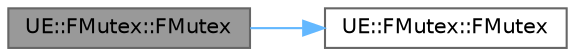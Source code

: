 digraph "UE::FMutex::FMutex"
{
 // INTERACTIVE_SVG=YES
 // LATEX_PDF_SIZE
  bgcolor="transparent";
  edge [fontname=Helvetica,fontsize=10,labelfontname=Helvetica,labelfontsize=10];
  node [fontname=Helvetica,fontsize=10,shape=box,height=0.2,width=0.4];
  rankdir="LR";
  Node1 [id="Node000001",label="UE::FMutex::FMutex",height=0.2,width=0.4,color="gray40", fillcolor="grey60", style="filled", fontcolor="black",tooltip=" "];
  Node1 -> Node2 [id="edge1_Node000001_Node000002",color="steelblue1",style="solid",tooltip=" "];
  Node2 [id="Node000002",label="UE::FMutex::FMutex",height=0.2,width=0.4,color="grey40", fillcolor="white", style="filled",URL="$d1/d56/classUE_1_1FMutex.html#aa63c974759d8395cf749456780101988",tooltip=" "];
}
